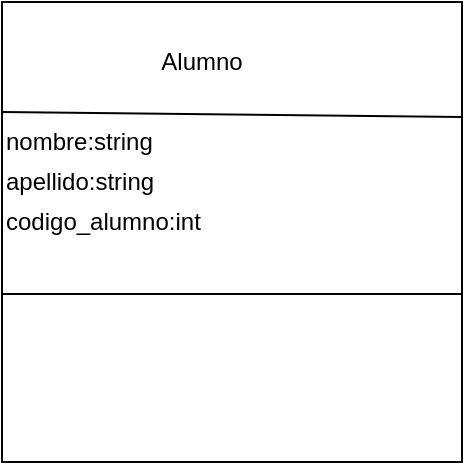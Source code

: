<mxfile version="10.7.3" type="device"><diagram id="ovGYovLspAUGFhLNCmDJ" name="Page-1"><mxGraphModel dx="770" dy="457" grid="1" gridSize="10" guides="1" tooltips="1" connect="1" arrows="1" fold="1" page="1" pageScale="1" pageWidth="827" pageHeight="1169" math="0" shadow="0"><root><mxCell id="0"/><mxCell id="1" parent="0"/><mxCell id="AvHV0zdBAFQ3OWF3Uwgu-1" value="" style="whiteSpace=wrap;html=1;aspect=fixed;" vertex="1" parent="1"><mxGeometry x="250" y="110" width="230" height="230" as="geometry"/></mxCell><mxCell id="AvHV0zdBAFQ3OWF3Uwgu-4" value="" style="endArrow=none;html=1;entryX=1;entryY=0.25;entryDx=0;entryDy=0;" edge="1" parent="1" target="AvHV0zdBAFQ3OWF3Uwgu-1"><mxGeometry width="50" height="50" relative="1" as="geometry"><mxPoint x="250" y="165" as="sourcePoint"/><mxPoint x="300" y="350" as="targetPoint"/><Array as="points"/></mxGeometry></mxCell><mxCell id="AvHV0zdBAFQ3OWF3Uwgu-5" value="Alumno" style="text;html=1;strokeColor=none;fillColor=none;align=center;verticalAlign=middle;whiteSpace=wrap;rounded=0;" vertex="1" parent="1"><mxGeometry x="310" y="120" width="80" height="40" as="geometry"/></mxCell><mxCell id="AvHV0zdBAFQ3OWF3Uwgu-8" value="nombre:string" style="text;html=1;strokeColor=none;fillColor=none;align=left;verticalAlign=middle;whiteSpace=wrap;rounded=0;" vertex="1" parent="1"><mxGeometry x="250" y="170" width="130" height="20" as="geometry"/></mxCell><mxCell id="AvHV0zdBAFQ3OWF3Uwgu-9" value="apellido:string" style="text;html=1;strokeColor=none;fillColor=none;align=left;verticalAlign=middle;whiteSpace=wrap;rounded=0;" vertex="1" parent="1"><mxGeometry x="250" y="190" width="130" height="20" as="geometry"/></mxCell><mxCell id="AvHV0zdBAFQ3OWF3Uwgu-10" value="codigo_alumno:int" style="text;html=1;strokeColor=none;fillColor=none;align=left;verticalAlign=middle;whiteSpace=wrap;rounded=0;" vertex="1" parent="1"><mxGeometry x="250" y="210" width="130" height="20" as="geometry"/></mxCell><mxCell id="AvHV0zdBAFQ3OWF3Uwgu-11" value="" style="endArrow=none;html=1;exitX=0;exitY=0.75;exitDx=0;exitDy=0;" edge="1" parent="1"><mxGeometry width="50" height="50" relative="1" as="geometry"><mxPoint x="250" y="256" as="sourcePoint"/><mxPoint x="480" y="256" as="targetPoint"/></mxGeometry></mxCell></root></mxGraphModel></diagram></mxfile>